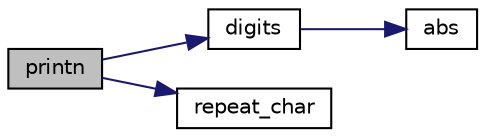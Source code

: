 digraph "printn"
{
  edge [fontname="Helvetica",fontsize="10",labelfontname="Helvetica",labelfontsize="10"];
  node [fontname="Helvetica",fontsize="10",shape=record];
  rankdir="LR";
  Node1 [label="printn",height=0.2,width=0.4,color="black", fillcolor="grey75", style="filled" fontcolor="black"];
  Node1 -> Node2 [color="midnightblue",fontsize="10",style="solid",fontname="Helvetica"];
  Node2 [label="digits",height=0.2,width=0.4,color="black", fillcolor="white", style="filled",URL="$convert_8c.html#a89059167767e145e6fd47ada117f0ebc"];
  Node2 -> Node3 [color="midnightblue",fontsize="10",style="solid",fontname="Helvetica"];
  Node3 [label="abs",height=0.2,width=0.4,color="black", fillcolor="white", style="filled",URL="$convert_8c.html#a83b97b49b2135e525b55a3a7ff42036e"];
  Node1 -> Node4 [color="midnightblue",fontsize="10",style="solid",fontname="Helvetica"];
  Node4 [label="repeat_char",height=0.2,width=0.4,color="black", fillcolor="white", style="filled",URL="$screen_8c.html#ac8e8b349181ce150291f6cacea837914"];
}
